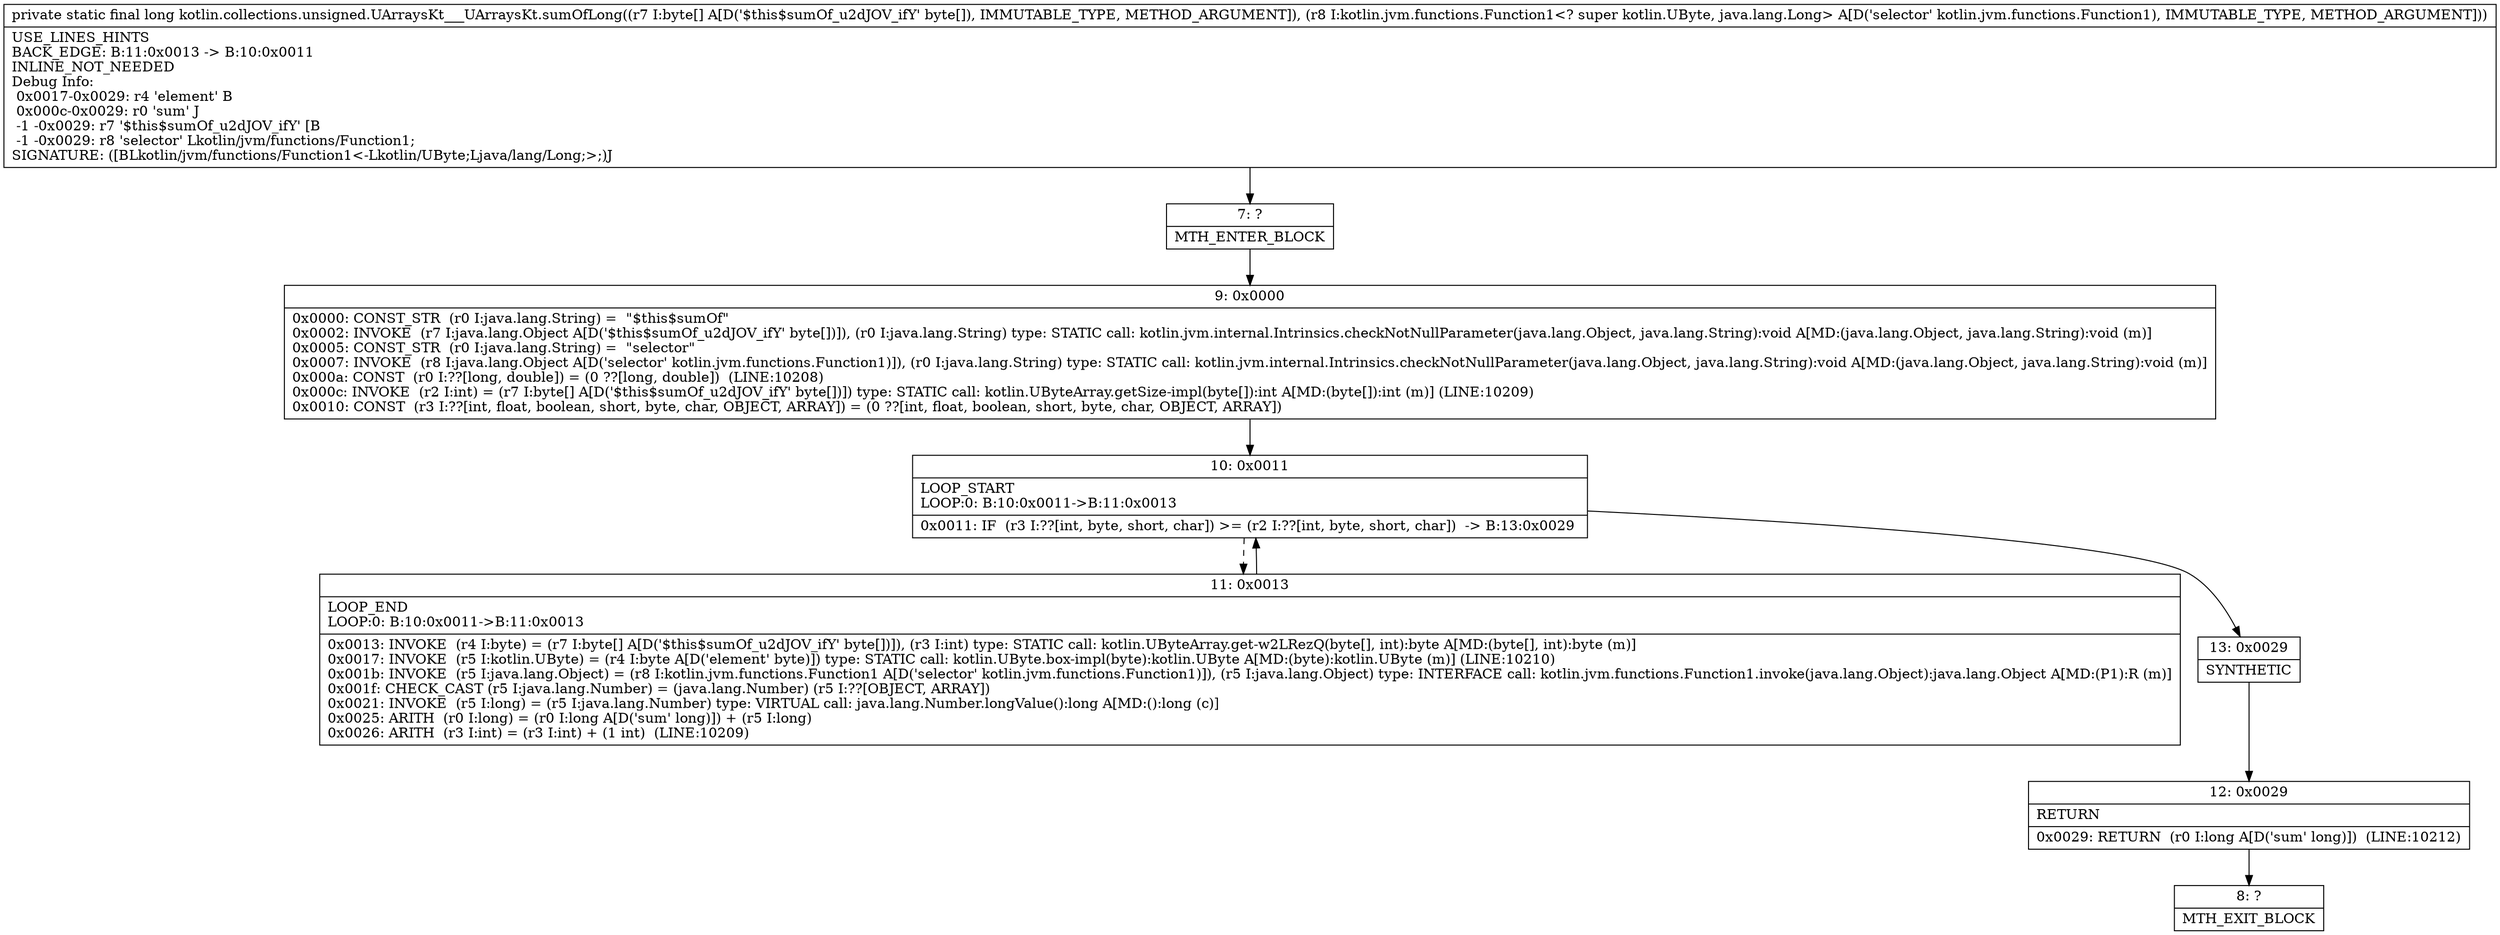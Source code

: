 digraph "CFG forkotlin.collections.unsigned.UArraysKt___UArraysKt.sumOfLong([BLkotlin\/jvm\/functions\/Function1;)J" {
Node_7 [shape=record,label="{7\:\ ?|MTH_ENTER_BLOCK\l}"];
Node_9 [shape=record,label="{9\:\ 0x0000|0x0000: CONST_STR  (r0 I:java.lang.String) =  \"$this$sumOf\" \l0x0002: INVOKE  (r7 I:java.lang.Object A[D('$this$sumOf_u2dJOV_ifY' byte[])]), (r0 I:java.lang.String) type: STATIC call: kotlin.jvm.internal.Intrinsics.checkNotNullParameter(java.lang.Object, java.lang.String):void A[MD:(java.lang.Object, java.lang.String):void (m)]\l0x0005: CONST_STR  (r0 I:java.lang.String) =  \"selector\" \l0x0007: INVOKE  (r8 I:java.lang.Object A[D('selector' kotlin.jvm.functions.Function1)]), (r0 I:java.lang.String) type: STATIC call: kotlin.jvm.internal.Intrinsics.checkNotNullParameter(java.lang.Object, java.lang.String):void A[MD:(java.lang.Object, java.lang.String):void (m)]\l0x000a: CONST  (r0 I:??[long, double]) = (0 ??[long, double])  (LINE:10208)\l0x000c: INVOKE  (r2 I:int) = (r7 I:byte[] A[D('$this$sumOf_u2dJOV_ifY' byte[])]) type: STATIC call: kotlin.UByteArray.getSize\-impl(byte[]):int A[MD:(byte[]):int (m)] (LINE:10209)\l0x0010: CONST  (r3 I:??[int, float, boolean, short, byte, char, OBJECT, ARRAY]) = (0 ??[int, float, boolean, short, byte, char, OBJECT, ARRAY]) \l}"];
Node_10 [shape=record,label="{10\:\ 0x0011|LOOP_START\lLOOP:0: B:10:0x0011\-\>B:11:0x0013\l|0x0011: IF  (r3 I:??[int, byte, short, char]) \>= (r2 I:??[int, byte, short, char])  \-\> B:13:0x0029 \l}"];
Node_11 [shape=record,label="{11\:\ 0x0013|LOOP_END\lLOOP:0: B:10:0x0011\-\>B:11:0x0013\l|0x0013: INVOKE  (r4 I:byte) = (r7 I:byte[] A[D('$this$sumOf_u2dJOV_ifY' byte[])]), (r3 I:int) type: STATIC call: kotlin.UByteArray.get\-w2LRezQ(byte[], int):byte A[MD:(byte[], int):byte (m)]\l0x0017: INVOKE  (r5 I:kotlin.UByte) = (r4 I:byte A[D('element' byte)]) type: STATIC call: kotlin.UByte.box\-impl(byte):kotlin.UByte A[MD:(byte):kotlin.UByte (m)] (LINE:10210)\l0x001b: INVOKE  (r5 I:java.lang.Object) = (r8 I:kotlin.jvm.functions.Function1 A[D('selector' kotlin.jvm.functions.Function1)]), (r5 I:java.lang.Object) type: INTERFACE call: kotlin.jvm.functions.Function1.invoke(java.lang.Object):java.lang.Object A[MD:(P1):R (m)]\l0x001f: CHECK_CAST (r5 I:java.lang.Number) = (java.lang.Number) (r5 I:??[OBJECT, ARRAY]) \l0x0021: INVOKE  (r5 I:long) = (r5 I:java.lang.Number) type: VIRTUAL call: java.lang.Number.longValue():long A[MD:():long (c)]\l0x0025: ARITH  (r0 I:long) = (r0 I:long A[D('sum' long)]) + (r5 I:long) \l0x0026: ARITH  (r3 I:int) = (r3 I:int) + (1 int)  (LINE:10209)\l}"];
Node_13 [shape=record,label="{13\:\ 0x0029|SYNTHETIC\l}"];
Node_12 [shape=record,label="{12\:\ 0x0029|RETURN\l|0x0029: RETURN  (r0 I:long A[D('sum' long)])  (LINE:10212)\l}"];
Node_8 [shape=record,label="{8\:\ ?|MTH_EXIT_BLOCK\l}"];
MethodNode[shape=record,label="{private static final long kotlin.collections.unsigned.UArraysKt___UArraysKt.sumOfLong((r7 I:byte[] A[D('$this$sumOf_u2dJOV_ifY' byte[]), IMMUTABLE_TYPE, METHOD_ARGUMENT]), (r8 I:kotlin.jvm.functions.Function1\<? super kotlin.UByte, java.lang.Long\> A[D('selector' kotlin.jvm.functions.Function1), IMMUTABLE_TYPE, METHOD_ARGUMENT]))  | USE_LINES_HINTS\lBACK_EDGE: B:11:0x0013 \-\> B:10:0x0011\lINLINE_NOT_NEEDED\lDebug Info:\l  0x0017\-0x0029: r4 'element' B\l  0x000c\-0x0029: r0 'sum' J\l  \-1 \-0x0029: r7 '$this$sumOf_u2dJOV_ifY' [B\l  \-1 \-0x0029: r8 'selector' Lkotlin\/jvm\/functions\/Function1;\lSIGNATURE: ([BLkotlin\/jvm\/functions\/Function1\<\-Lkotlin\/UByte;Ljava\/lang\/Long;\>;)J\l}"];
MethodNode -> Node_7;Node_7 -> Node_9;
Node_9 -> Node_10;
Node_10 -> Node_11[style=dashed];
Node_10 -> Node_13;
Node_11 -> Node_10;
Node_13 -> Node_12;
Node_12 -> Node_8;
}

